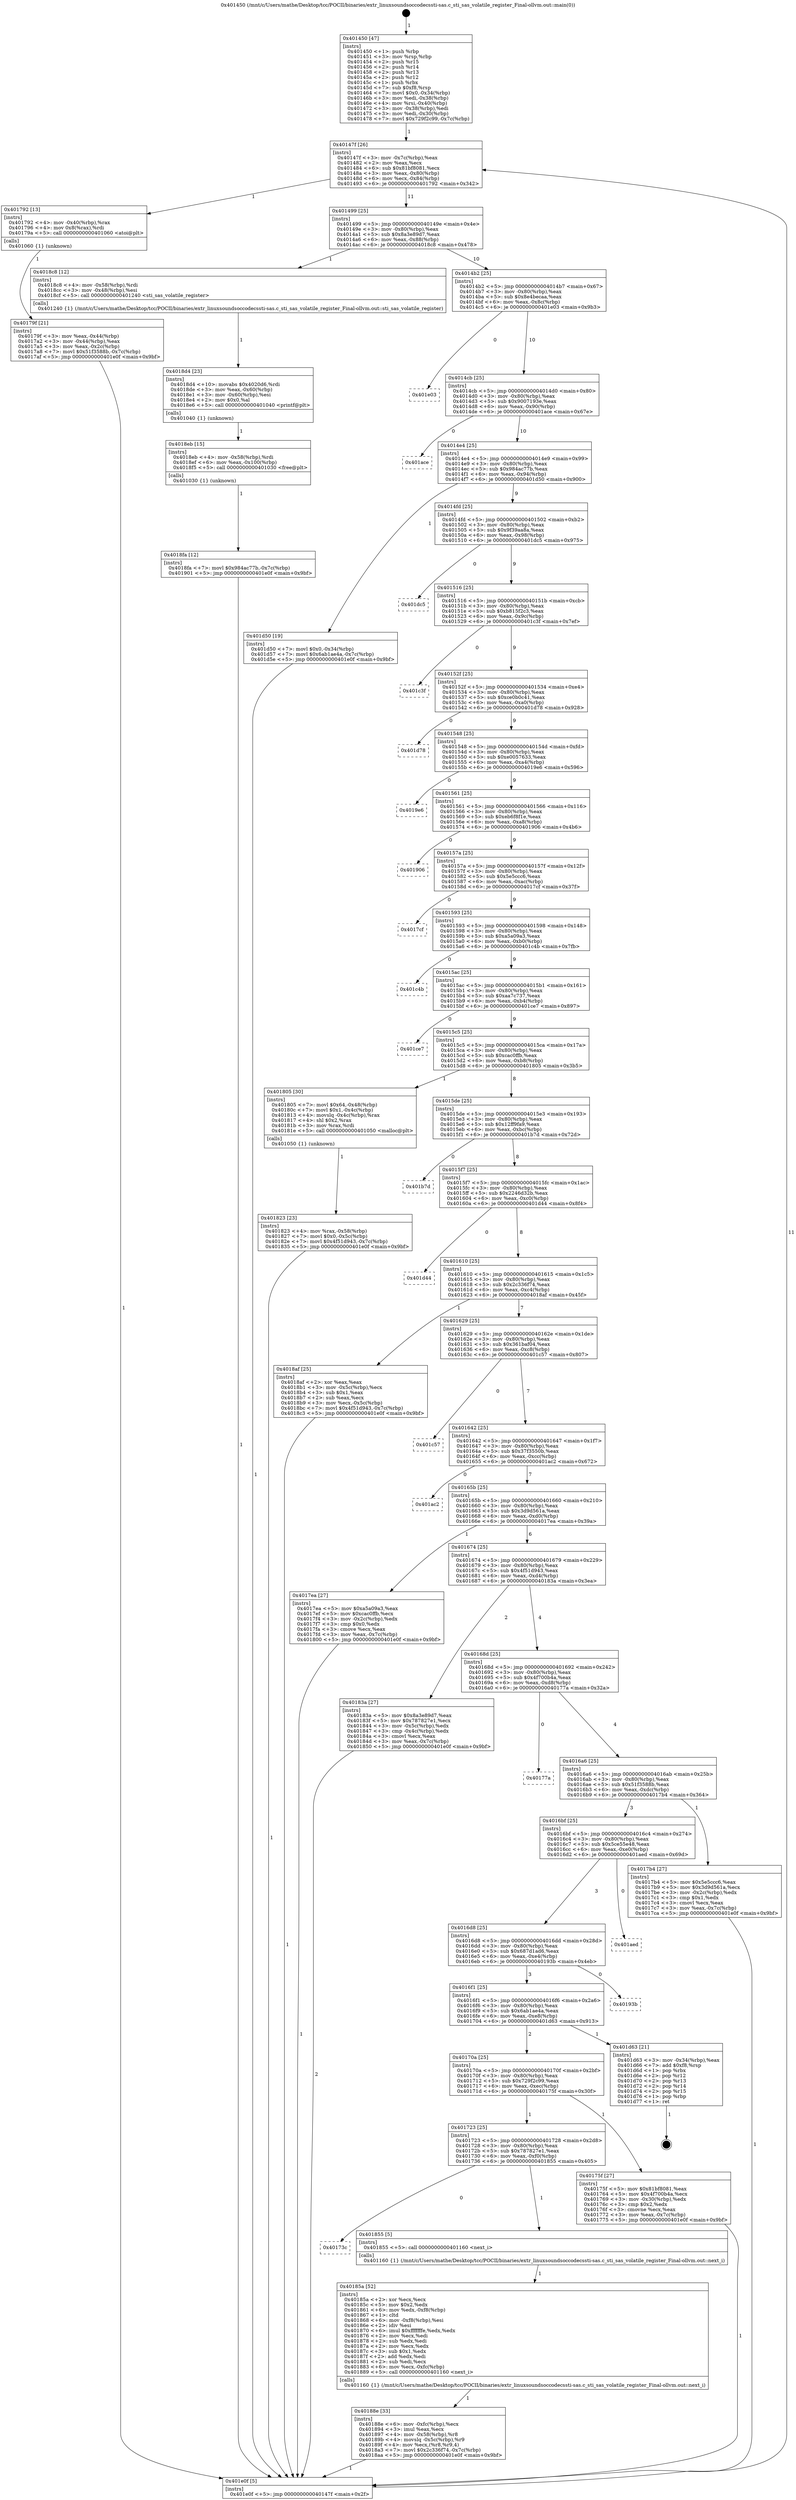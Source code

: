 digraph "0x401450" {
  label = "0x401450 (/mnt/c/Users/mathe/Desktop/tcc/POCII/binaries/extr_linuxsoundsoccodecssti-sas.c_sti_sas_volatile_register_Final-ollvm.out::main(0))"
  labelloc = "t"
  node[shape=record]

  Entry [label="",width=0.3,height=0.3,shape=circle,fillcolor=black,style=filled]
  "0x40147f" [label="{
     0x40147f [26]\l
     | [instrs]\l
     &nbsp;&nbsp;0x40147f \<+3\>: mov -0x7c(%rbp),%eax\l
     &nbsp;&nbsp;0x401482 \<+2\>: mov %eax,%ecx\l
     &nbsp;&nbsp;0x401484 \<+6\>: sub $0x81bf8081,%ecx\l
     &nbsp;&nbsp;0x40148a \<+3\>: mov %eax,-0x80(%rbp)\l
     &nbsp;&nbsp;0x40148d \<+6\>: mov %ecx,-0x84(%rbp)\l
     &nbsp;&nbsp;0x401493 \<+6\>: je 0000000000401792 \<main+0x342\>\l
  }"]
  "0x401792" [label="{
     0x401792 [13]\l
     | [instrs]\l
     &nbsp;&nbsp;0x401792 \<+4\>: mov -0x40(%rbp),%rax\l
     &nbsp;&nbsp;0x401796 \<+4\>: mov 0x8(%rax),%rdi\l
     &nbsp;&nbsp;0x40179a \<+5\>: call 0000000000401060 \<atoi@plt\>\l
     | [calls]\l
     &nbsp;&nbsp;0x401060 \{1\} (unknown)\l
  }"]
  "0x401499" [label="{
     0x401499 [25]\l
     | [instrs]\l
     &nbsp;&nbsp;0x401499 \<+5\>: jmp 000000000040149e \<main+0x4e\>\l
     &nbsp;&nbsp;0x40149e \<+3\>: mov -0x80(%rbp),%eax\l
     &nbsp;&nbsp;0x4014a1 \<+5\>: sub $0x8a3e89d7,%eax\l
     &nbsp;&nbsp;0x4014a6 \<+6\>: mov %eax,-0x88(%rbp)\l
     &nbsp;&nbsp;0x4014ac \<+6\>: je 00000000004018c8 \<main+0x478\>\l
  }"]
  Exit [label="",width=0.3,height=0.3,shape=circle,fillcolor=black,style=filled,peripheries=2]
  "0x4018c8" [label="{
     0x4018c8 [12]\l
     | [instrs]\l
     &nbsp;&nbsp;0x4018c8 \<+4\>: mov -0x58(%rbp),%rdi\l
     &nbsp;&nbsp;0x4018cc \<+3\>: mov -0x48(%rbp),%esi\l
     &nbsp;&nbsp;0x4018cf \<+5\>: call 0000000000401240 \<sti_sas_volatile_register\>\l
     | [calls]\l
     &nbsp;&nbsp;0x401240 \{1\} (/mnt/c/Users/mathe/Desktop/tcc/POCII/binaries/extr_linuxsoundsoccodecssti-sas.c_sti_sas_volatile_register_Final-ollvm.out::sti_sas_volatile_register)\l
  }"]
  "0x4014b2" [label="{
     0x4014b2 [25]\l
     | [instrs]\l
     &nbsp;&nbsp;0x4014b2 \<+5\>: jmp 00000000004014b7 \<main+0x67\>\l
     &nbsp;&nbsp;0x4014b7 \<+3\>: mov -0x80(%rbp),%eax\l
     &nbsp;&nbsp;0x4014ba \<+5\>: sub $0x8e4becaa,%eax\l
     &nbsp;&nbsp;0x4014bf \<+6\>: mov %eax,-0x8c(%rbp)\l
     &nbsp;&nbsp;0x4014c5 \<+6\>: je 0000000000401e03 \<main+0x9b3\>\l
  }"]
  "0x4018fa" [label="{
     0x4018fa [12]\l
     | [instrs]\l
     &nbsp;&nbsp;0x4018fa \<+7\>: movl $0x984ac77b,-0x7c(%rbp)\l
     &nbsp;&nbsp;0x401901 \<+5\>: jmp 0000000000401e0f \<main+0x9bf\>\l
  }"]
  "0x401e03" [label="{
     0x401e03\l
  }", style=dashed]
  "0x4014cb" [label="{
     0x4014cb [25]\l
     | [instrs]\l
     &nbsp;&nbsp;0x4014cb \<+5\>: jmp 00000000004014d0 \<main+0x80\>\l
     &nbsp;&nbsp;0x4014d0 \<+3\>: mov -0x80(%rbp),%eax\l
     &nbsp;&nbsp;0x4014d3 \<+5\>: sub $0x9007193e,%eax\l
     &nbsp;&nbsp;0x4014d8 \<+6\>: mov %eax,-0x90(%rbp)\l
     &nbsp;&nbsp;0x4014de \<+6\>: je 0000000000401ace \<main+0x67e\>\l
  }"]
  "0x4018eb" [label="{
     0x4018eb [15]\l
     | [instrs]\l
     &nbsp;&nbsp;0x4018eb \<+4\>: mov -0x58(%rbp),%rdi\l
     &nbsp;&nbsp;0x4018ef \<+6\>: mov %eax,-0x100(%rbp)\l
     &nbsp;&nbsp;0x4018f5 \<+5\>: call 0000000000401030 \<free@plt\>\l
     | [calls]\l
     &nbsp;&nbsp;0x401030 \{1\} (unknown)\l
  }"]
  "0x401ace" [label="{
     0x401ace\l
  }", style=dashed]
  "0x4014e4" [label="{
     0x4014e4 [25]\l
     | [instrs]\l
     &nbsp;&nbsp;0x4014e4 \<+5\>: jmp 00000000004014e9 \<main+0x99\>\l
     &nbsp;&nbsp;0x4014e9 \<+3\>: mov -0x80(%rbp),%eax\l
     &nbsp;&nbsp;0x4014ec \<+5\>: sub $0x984ac77b,%eax\l
     &nbsp;&nbsp;0x4014f1 \<+6\>: mov %eax,-0x94(%rbp)\l
     &nbsp;&nbsp;0x4014f7 \<+6\>: je 0000000000401d50 \<main+0x900\>\l
  }"]
  "0x4018d4" [label="{
     0x4018d4 [23]\l
     | [instrs]\l
     &nbsp;&nbsp;0x4018d4 \<+10\>: movabs $0x4020d6,%rdi\l
     &nbsp;&nbsp;0x4018de \<+3\>: mov %eax,-0x60(%rbp)\l
     &nbsp;&nbsp;0x4018e1 \<+3\>: mov -0x60(%rbp),%esi\l
     &nbsp;&nbsp;0x4018e4 \<+2\>: mov $0x0,%al\l
     &nbsp;&nbsp;0x4018e6 \<+5\>: call 0000000000401040 \<printf@plt\>\l
     | [calls]\l
     &nbsp;&nbsp;0x401040 \{1\} (unknown)\l
  }"]
  "0x401d50" [label="{
     0x401d50 [19]\l
     | [instrs]\l
     &nbsp;&nbsp;0x401d50 \<+7\>: movl $0x0,-0x34(%rbp)\l
     &nbsp;&nbsp;0x401d57 \<+7\>: movl $0x6ab1ae4a,-0x7c(%rbp)\l
     &nbsp;&nbsp;0x401d5e \<+5\>: jmp 0000000000401e0f \<main+0x9bf\>\l
  }"]
  "0x4014fd" [label="{
     0x4014fd [25]\l
     | [instrs]\l
     &nbsp;&nbsp;0x4014fd \<+5\>: jmp 0000000000401502 \<main+0xb2\>\l
     &nbsp;&nbsp;0x401502 \<+3\>: mov -0x80(%rbp),%eax\l
     &nbsp;&nbsp;0x401505 \<+5\>: sub $0x9f39aa8a,%eax\l
     &nbsp;&nbsp;0x40150a \<+6\>: mov %eax,-0x98(%rbp)\l
     &nbsp;&nbsp;0x401510 \<+6\>: je 0000000000401dc5 \<main+0x975\>\l
  }"]
  "0x40188e" [label="{
     0x40188e [33]\l
     | [instrs]\l
     &nbsp;&nbsp;0x40188e \<+6\>: mov -0xfc(%rbp),%ecx\l
     &nbsp;&nbsp;0x401894 \<+3\>: imul %eax,%ecx\l
     &nbsp;&nbsp;0x401897 \<+4\>: mov -0x58(%rbp),%r8\l
     &nbsp;&nbsp;0x40189b \<+4\>: movslq -0x5c(%rbp),%r9\l
     &nbsp;&nbsp;0x40189f \<+4\>: mov %ecx,(%r8,%r9,4)\l
     &nbsp;&nbsp;0x4018a3 \<+7\>: movl $0x2c336f74,-0x7c(%rbp)\l
     &nbsp;&nbsp;0x4018aa \<+5\>: jmp 0000000000401e0f \<main+0x9bf\>\l
  }"]
  "0x401dc5" [label="{
     0x401dc5\l
  }", style=dashed]
  "0x401516" [label="{
     0x401516 [25]\l
     | [instrs]\l
     &nbsp;&nbsp;0x401516 \<+5\>: jmp 000000000040151b \<main+0xcb\>\l
     &nbsp;&nbsp;0x40151b \<+3\>: mov -0x80(%rbp),%eax\l
     &nbsp;&nbsp;0x40151e \<+5\>: sub $0xb815f2c3,%eax\l
     &nbsp;&nbsp;0x401523 \<+6\>: mov %eax,-0x9c(%rbp)\l
     &nbsp;&nbsp;0x401529 \<+6\>: je 0000000000401c3f \<main+0x7ef\>\l
  }"]
  "0x40185a" [label="{
     0x40185a [52]\l
     | [instrs]\l
     &nbsp;&nbsp;0x40185a \<+2\>: xor %ecx,%ecx\l
     &nbsp;&nbsp;0x40185c \<+5\>: mov $0x2,%edx\l
     &nbsp;&nbsp;0x401861 \<+6\>: mov %edx,-0xf8(%rbp)\l
     &nbsp;&nbsp;0x401867 \<+1\>: cltd\l
     &nbsp;&nbsp;0x401868 \<+6\>: mov -0xf8(%rbp),%esi\l
     &nbsp;&nbsp;0x40186e \<+2\>: idiv %esi\l
     &nbsp;&nbsp;0x401870 \<+6\>: imul $0xfffffffe,%edx,%edx\l
     &nbsp;&nbsp;0x401876 \<+2\>: mov %ecx,%edi\l
     &nbsp;&nbsp;0x401878 \<+2\>: sub %edx,%edi\l
     &nbsp;&nbsp;0x40187a \<+2\>: mov %ecx,%edx\l
     &nbsp;&nbsp;0x40187c \<+3\>: sub $0x1,%edx\l
     &nbsp;&nbsp;0x40187f \<+2\>: add %edx,%edi\l
     &nbsp;&nbsp;0x401881 \<+2\>: sub %edi,%ecx\l
     &nbsp;&nbsp;0x401883 \<+6\>: mov %ecx,-0xfc(%rbp)\l
     &nbsp;&nbsp;0x401889 \<+5\>: call 0000000000401160 \<next_i\>\l
     | [calls]\l
     &nbsp;&nbsp;0x401160 \{1\} (/mnt/c/Users/mathe/Desktop/tcc/POCII/binaries/extr_linuxsoundsoccodecssti-sas.c_sti_sas_volatile_register_Final-ollvm.out::next_i)\l
  }"]
  "0x401c3f" [label="{
     0x401c3f\l
  }", style=dashed]
  "0x40152f" [label="{
     0x40152f [25]\l
     | [instrs]\l
     &nbsp;&nbsp;0x40152f \<+5\>: jmp 0000000000401534 \<main+0xe4\>\l
     &nbsp;&nbsp;0x401534 \<+3\>: mov -0x80(%rbp),%eax\l
     &nbsp;&nbsp;0x401537 \<+5\>: sub $0xce0b0c41,%eax\l
     &nbsp;&nbsp;0x40153c \<+6\>: mov %eax,-0xa0(%rbp)\l
     &nbsp;&nbsp;0x401542 \<+6\>: je 0000000000401d78 \<main+0x928\>\l
  }"]
  "0x40173c" [label="{
     0x40173c\l
  }", style=dashed]
  "0x401d78" [label="{
     0x401d78\l
  }", style=dashed]
  "0x401548" [label="{
     0x401548 [25]\l
     | [instrs]\l
     &nbsp;&nbsp;0x401548 \<+5\>: jmp 000000000040154d \<main+0xfd\>\l
     &nbsp;&nbsp;0x40154d \<+3\>: mov -0x80(%rbp),%eax\l
     &nbsp;&nbsp;0x401550 \<+5\>: sub $0xe0057633,%eax\l
     &nbsp;&nbsp;0x401555 \<+6\>: mov %eax,-0xa4(%rbp)\l
     &nbsp;&nbsp;0x40155b \<+6\>: je 00000000004019e6 \<main+0x596\>\l
  }"]
  "0x401855" [label="{
     0x401855 [5]\l
     | [instrs]\l
     &nbsp;&nbsp;0x401855 \<+5\>: call 0000000000401160 \<next_i\>\l
     | [calls]\l
     &nbsp;&nbsp;0x401160 \{1\} (/mnt/c/Users/mathe/Desktop/tcc/POCII/binaries/extr_linuxsoundsoccodecssti-sas.c_sti_sas_volatile_register_Final-ollvm.out::next_i)\l
  }"]
  "0x4019e6" [label="{
     0x4019e6\l
  }", style=dashed]
  "0x401561" [label="{
     0x401561 [25]\l
     | [instrs]\l
     &nbsp;&nbsp;0x401561 \<+5\>: jmp 0000000000401566 \<main+0x116\>\l
     &nbsp;&nbsp;0x401566 \<+3\>: mov -0x80(%rbp),%eax\l
     &nbsp;&nbsp;0x401569 \<+5\>: sub $0xeb6f8f1e,%eax\l
     &nbsp;&nbsp;0x40156e \<+6\>: mov %eax,-0xa8(%rbp)\l
     &nbsp;&nbsp;0x401574 \<+6\>: je 0000000000401906 \<main+0x4b6\>\l
  }"]
  "0x401823" [label="{
     0x401823 [23]\l
     | [instrs]\l
     &nbsp;&nbsp;0x401823 \<+4\>: mov %rax,-0x58(%rbp)\l
     &nbsp;&nbsp;0x401827 \<+7\>: movl $0x0,-0x5c(%rbp)\l
     &nbsp;&nbsp;0x40182e \<+7\>: movl $0x4f51d943,-0x7c(%rbp)\l
     &nbsp;&nbsp;0x401835 \<+5\>: jmp 0000000000401e0f \<main+0x9bf\>\l
  }"]
  "0x401906" [label="{
     0x401906\l
  }", style=dashed]
  "0x40157a" [label="{
     0x40157a [25]\l
     | [instrs]\l
     &nbsp;&nbsp;0x40157a \<+5\>: jmp 000000000040157f \<main+0x12f\>\l
     &nbsp;&nbsp;0x40157f \<+3\>: mov -0x80(%rbp),%eax\l
     &nbsp;&nbsp;0x401582 \<+5\>: sub $0x5e5ccc6,%eax\l
     &nbsp;&nbsp;0x401587 \<+6\>: mov %eax,-0xac(%rbp)\l
     &nbsp;&nbsp;0x40158d \<+6\>: je 00000000004017cf \<main+0x37f\>\l
  }"]
  "0x40179f" [label="{
     0x40179f [21]\l
     | [instrs]\l
     &nbsp;&nbsp;0x40179f \<+3\>: mov %eax,-0x44(%rbp)\l
     &nbsp;&nbsp;0x4017a2 \<+3\>: mov -0x44(%rbp),%eax\l
     &nbsp;&nbsp;0x4017a5 \<+3\>: mov %eax,-0x2c(%rbp)\l
     &nbsp;&nbsp;0x4017a8 \<+7\>: movl $0x51f3588b,-0x7c(%rbp)\l
     &nbsp;&nbsp;0x4017af \<+5\>: jmp 0000000000401e0f \<main+0x9bf\>\l
  }"]
  "0x4017cf" [label="{
     0x4017cf\l
  }", style=dashed]
  "0x401593" [label="{
     0x401593 [25]\l
     | [instrs]\l
     &nbsp;&nbsp;0x401593 \<+5\>: jmp 0000000000401598 \<main+0x148\>\l
     &nbsp;&nbsp;0x401598 \<+3\>: mov -0x80(%rbp),%eax\l
     &nbsp;&nbsp;0x40159b \<+5\>: sub $0xa5a09a3,%eax\l
     &nbsp;&nbsp;0x4015a0 \<+6\>: mov %eax,-0xb0(%rbp)\l
     &nbsp;&nbsp;0x4015a6 \<+6\>: je 0000000000401c4b \<main+0x7fb\>\l
  }"]
  "0x401450" [label="{
     0x401450 [47]\l
     | [instrs]\l
     &nbsp;&nbsp;0x401450 \<+1\>: push %rbp\l
     &nbsp;&nbsp;0x401451 \<+3\>: mov %rsp,%rbp\l
     &nbsp;&nbsp;0x401454 \<+2\>: push %r15\l
     &nbsp;&nbsp;0x401456 \<+2\>: push %r14\l
     &nbsp;&nbsp;0x401458 \<+2\>: push %r13\l
     &nbsp;&nbsp;0x40145a \<+2\>: push %r12\l
     &nbsp;&nbsp;0x40145c \<+1\>: push %rbx\l
     &nbsp;&nbsp;0x40145d \<+7\>: sub $0xf8,%rsp\l
     &nbsp;&nbsp;0x401464 \<+7\>: movl $0x0,-0x34(%rbp)\l
     &nbsp;&nbsp;0x40146b \<+3\>: mov %edi,-0x38(%rbp)\l
     &nbsp;&nbsp;0x40146e \<+4\>: mov %rsi,-0x40(%rbp)\l
     &nbsp;&nbsp;0x401472 \<+3\>: mov -0x38(%rbp),%edi\l
     &nbsp;&nbsp;0x401475 \<+3\>: mov %edi,-0x30(%rbp)\l
     &nbsp;&nbsp;0x401478 \<+7\>: movl $0x729f2c99,-0x7c(%rbp)\l
  }"]
  "0x401c4b" [label="{
     0x401c4b\l
  }", style=dashed]
  "0x4015ac" [label="{
     0x4015ac [25]\l
     | [instrs]\l
     &nbsp;&nbsp;0x4015ac \<+5\>: jmp 00000000004015b1 \<main+0x161\>\l
     &nbsp;&nbsp;0x4015b1 \<+3\>: mov -0x80(%rbp),%eax\l
     &nbsp;&nbsp;0x4015b4 \<+5\>: sub $0xaa7c737,%eax\l
     &nbsp;&nbsp;0x4015b9 \<+6\>: mov %eax,-0xb4(%rbp)\l
     &nbsp;&nbsp;0x4015bf \<+6\>: je 0000000000401ce7 \<main+0x897\>\l
  }"]
  "0x401e0f" [label="{
     0x401e0f [5]\l
     | [instrs]\l
     &nbsp;&nbsp;0x401e0f \<+5\>: jmp 000000000040147f \<main+0x2f\>\l
  }"]
  "0x401ce7" [label="{
     0x401ce7\l
  }", style=dashed]
  "0x4015c5" [label="{
     0x4015c5 [25]\l
     | [instrs]\l
     &nbsp;&nbsp;0x4015c5 \<+5\>: jmp 00000000004015ca \<main+0x17a\>\l
     &nbsp;&nbsp;0x4015ca \<+3\>: mov -0x80(%rbp),%eax\l
     &nbsp;&nbsp;0x4015cd \<+5\>: sub $0xcac0ffb,%eax\l
     &nbsp;&nbsp;0x4015d2 \<+6\>: mov %eax,-0xb8(%rbp)\l
     &nbsp;&nbsp;0x4015d8 \<+6\>: je 0000000000401805 \<main+0x3b5\>\l
  }"]
  "0x401723" [label="{
     0x401723 [25]\l
     | [instrs]\l
     &nbsp;&nbsp;0x401723 \<+5\>: jmp 0000000000401728 \<main+0x2d8\>\l
     &nbsp;&nbsp;0x401728 \<+3\>: mov -0x80(%rbp),%eax\l
     &nbsp;&nbsp;0x40172b \<+5\>: sub $0x787827e1,%eax\l
     &nbsp;&nbsp;0x401730 \<+6\>: mov %eax,-0xf0(%rbp)\l
     &nbsp;&nbsp;0x401736 \<+6\>: je 0000000000401855 \<main+0x405\>\l
  }"]
  "0x401805" [label="{
     0x401805 [30]\l
     | [instrs]\l
     &nbsp;&nbsp;0x401805 \<+7\>: movl $0x64,-0x48(%rbp)\l
     &nbsp;&nbsp;0x40180c \<+7\>: movl $0x1,-0x4c(%rbp)\l
     &nbsp;&nbsp;0x401813 \<+4\>: movslq -0x4c(%rbp),%rax\l
     &nbsp;&nbsp;0x401817 \<+4\>: shl $0x2,%rax\l
     &nbsp;&nbsp;0x40181b \<+3\>: mov %rax,%rdi\l
     &nbsp;&nbsp;0x40181e \<+5\>: call 0000000000401050 \<malloc@plt\>\l
     | [calls]\l
     &nbsp;&nbsp;0x401050 \{1\} (unknown)\l
  }"]
  "0x4015de" [label="{
     0x4015de [25]\l
     | [instrs]\l
     &nbsp;&nbsp;0x4015de \<+5\>: jmp 00000000004015e3 \<main+0x193\>\l
     &nbsp;&nbsp;0x4015e3 \<+3\>: mov -0x80(%rbp),%eax\l
     &nbsp;&nbsp;0x4015e6 \<+5\>: sub $0x12ff9fa9,%eax\l
     &nbsp;&nbsp;0x4015eb \<+6\>: mov %eax,-0xbc(%rbp)\l
     &nbsp;&nbsp;0x4015f1 \<+6\>: je 0000000000401b7d \<main+0x72d\>\l
  }"]
  "0x40175f" [label="{
     0x40175f [27]\l
     | [instrs]\l
     &nbsp;&nbsp;0x40175f \<+5\>: mov $0x81bf8081,%eax\l
     &nbsp;&nbsp;0x401764 \<+5\>: mov $0x4f700b4a,%ecx\l
     &nbsp;&nbsp;0x401769 \<+3\>: mov -0x30(%rbp),%edx\l
     &nbsp;&nbsp;0x40176c \<+3\>: cmp $0x2,%edx\l
     &nbsp;&nbsp;0x40176f \<+3\>: cmovne %ecx,%eax\l
     &nbsp;&nbsp;0x401772 \<+3\>: mov %eax,-0x7c(%rbp)\l
     &nbsp;&nbsp;0x401775 \<+5\>: jmp 0000000000401e0f \<main+0x9bf\>\l
  }"]
  "0x401b7d" [label="{
     0x401b7d\l
  }", style=dashed]
  "0x4015f7" [label="{
     0x4015f7 [25]\l
     | [instrs]\l
     &nbsp;&nbsp;0x4015f7 \<+5\>: jmp 00000000004015fc \<main+0x1ac\>\l
     &nbsp;&nbsp;0x4015fc \<+3\>: mov -0x80(%rbp),%eax\l
     &nbsp;&nbsp;0x4015ff \<+5\>: sub $0x2246d32b,%eax\l
     &nbsp;&nbsp;0x401604 \<+6\>: mov %eax,-0xc0(%rbp)\l
     &nbsp;&nbsp;0x40160a \<+6\>: je 0000000000401d44 \<main+0x8f4\>\l
  }"]
  "0x40170a" [label="{
     0x40170a [25]\l
     | [instrs]\l
     &nbsp;&nbsp;0x40170a \<+5\>: jmp 000000000040170f \<main+0x2bf\>\l
     &nbsp;&nbsp;0x40170f \<+3\>: mov -0x80(%rbp),%eax\l
     &nbsp;&nbsp;0x401712 \<+5\>: sub $0x729f2c99,%eax\l
     &nbsp;&nbsp;0x401717 \<+6\>: mov %eax,-0xec(%rbp)\l
     &nbsp;&nbsp;0x40171d \<+6\>: je 000000000040175f \<main+0x30f\>\l
  }"]
  "0x401d44" [label="{
     0x401d44\l
  }", style=dashed]
  "0x401610" [label="{
     0x401610 [25]\l
     | [instrs]\l
     &nbsp;&nbsp;0x401610 \<+5\>: jmp 0000000000401615 \<main+0x1c5\>\l
     &nbsp;&nbsp;0x401615 \<+3\>: mov -0x80(%rbp),%eax\l
     &nbsp;&nbsp;0x401618 \<+5\>: sub $0x2c336f74,%eax\l
     &nbsp;&nbsp;0x40161d \<+6\>: mov %eax,-0xc4(%rbp)\l
     &nbsp;&nbsp;0x401623 \<+6\>: je 00000000004018af \<main+0x45f\>\l
  }"]
  "0x401d63" [label="{
     0x401d63 [21]\l
     | [instrs]\l
     &nbsp;&nbsp;0x401d63 \<+3\>: mov -0x34(%rbp),%eax\l
     &nbsp;&nbsp;0x401d66 \<+7\>: add $0xf8,%rsp\l
     &nbsp;&nbsp;0x401d6d \<+1\>: pop %rbx\l
     &nbsp;&nbsp;0x401d6e \<+2\>: pop %r12\l
     &nbsp;&nbsp;0x401d70 \<+2\>: pop %r13\l
     &nbsp;&nbsp;0x401d72 \<+2\>: pop %r14\l
     &nbsp;&nbsp;0x401d74 \<+2\>: pop %r15\l
     &nbsp;&nbsp;0x401d76 \<+1\>: pop %rbp\l
     &nbsp;&nbsp;0x401d77 \<+1\>: ret\l
  }"]
  "0x4018af" [label="{
     0x4018af [25]\l
     | [instrs]\l
     &nbsp;&nbsp;0x4018af \<+2\>: xor %eax,%eax\l
     &nbsp;&nbsp;0x4018b1 \<+3\>: mov -0x5c(%rbp),%ecx\l
     &nbsp;&nbsp;0x4018b4 \<+3\>: sub $0x1,%eax\l
     &nbsp;&nbsp;0x4018b7 \<+2\>: sub %eax,%ecx\l
     &nbsp;&nbsp;0x4018b9 \<+3\>: mov %ecx,-0x5c(%rbp)\l
     &nbsp;&nbsp;0x4018bc \<+7\>: movl $0x4f51d943,-0x7c(%rbp)\l
     &nbsp;&nbsp;0x4018c3 \<+5\>: jmp 0000000000401e0f \<main+0x9bf\>\l
  }"]
  "0x401629" [label="{
     0x401629 [25]\l
     | [instrs]\l
     &nbsp;&nbsp;0x401629 \<+5\>: jmp 000000000040162e \<main+0x1de\>\l
     &nbsp;&nbsp;0x40162e \<+3\>: mov -0x80(%rbp),%eax\l
     &nbsp;&nbsp;0x401631 \<+5\>: sub $0x361baf04,%eax\l
     &nbsp;&nbsp;0x401636 \<+6\>: mov %eax,-0xc8(%rbp)\l
     &nbsp;&nbsp;0x40163c \<+6\>: je 0000000000401c57 \<main+0x807\>\l
  }"]
  "0x4016f1" [label="{
     0x4016f1 [25]\l
     | [instrs]\l
     &nbsp;&nbsp;0x4016f1 \<+5\>: jmp 00000000004016f6 \<main+0x2a6\>\l
     &nbsp;&nbsp;0x4016f6 \<+3\>: mov -0x80(%rbp),%eax\l
     &nbsp;&nbsp;0x4016f9 \<+5\>: sub $0x6ab1ae4a,%eax\l
     &nbsp;&nbsp;0x4016fe \<+6\>: mov %eax,-0xe8(%rbp)\l
     &nbsp;&nbsp;0x401704 \<+6\>: je 0000000000401d63 \<main+0x913\>\l
  }"]
  "0x401c57" [label="{
     0x401c57\l
  }", style=dashed]
  "0x401642" [label="{
     0x401642 [25]\l
     | [instrs]\l
     &nbsp;&nbsp;0x401642 \<+5\>: jmp 0000000000401647 \<main+0x1f7\>\l
     &nbsp;&nbsp;0x401647 \<+3\>: mov -0x80(%rbp),%eax\l
     &nbsp;&nbsp;0x40164a \<+5\>: sub $0x37f3550b,%eax\l
     &nbsp;&nbsp;0x40164f \<+6\>: mov %eax,-0xcc(%rbp)\l
     &nbsp;&nbsp;0x401655 \<+6\>: je 0000000000401ac2 \<main+0x672\>\l
  }"]
  "0x40193b" [label="{
     0x40193b\l
  }", style=dashed]
  "0x401ac2" [label="{
     0x401ac2\l
  }", style=dashed]
  "0x40165b" [label="{
     0x40165b [25]\l
     | [instrs]\l
     &nbsp;&nbsp;0x40165b \<+5\>: jmp 0000000000401660 \<main+0x210\>\l
     &nbsp;&nbsp;0x401660 \<+3\>: mov -0x80(%rbp),%eax\l
     &nbsp;&nbsp;0x401663 \<+5\>: sub $0x3d9d561a,%eax\l
     &nbsp;&nbsp;0x401668 \<+6\>: mov %eax,-0xd0(%rbp)\l
     &nbsp;&nbsp;0x40166e \<+6\>: je 00000000004017ea \<main+0x39a\>\l
  }"]
  "0x4016d8" [label="{
     0x4016d8 [25]\l
     | [instrs]\l
     &nbsp;&nbsp;0x4016d8 \<+5\>: jmp 00000000004016dd \<main+0x28d\>\l
     &nbsp;&nbsp;0x4016dd \<+3\>: mov -0x80(%rbp),%eax\l
     &nbsp;&nbsp;0x4016e0 \<+5\>: sub $0x687d1ad6,%eax\l
     &nbsp;&nbsp;0x4016e5 \<+6\>: mov %eax,-0xe4(%rbp)\l
     &nbsp;&nbsp;0x4016eb \<+6\>: je 000000000040193b \<main+0x4eb\>\l
  }"]
  "0x4017ea" [label="{
     0x4017ea [27]\l
     | [instrs]\l
     &nbsp;&nbsp;0x4017ea \<+5\>: mov $0xa5a09a3,%eax\l
     &nbsp;&nbsp;0x4017ef \<+5\>: mov $0xcac0ffb,%ecx\l
     &nbsp;&nbsp;0x4017f4 \<+3\>: mov -0x2c(%rbp),%edx\l
     &nbsp;&nbsp;0x4017f7 \<+3\>: cmp $0x0,%edx\l
     &nbsp;&nbsp;0x4017fa \<+3\>: cmove %ecx,%eax\l
     &nbsp;&nbsp;0x4017fd \<+3\>: mov %eax,-0x7c(%rbp)\l
     &nbsp;&nbsp;0x401800 \<+5\>: jmp 0000000000401e0f \<main+0x9bf\>\l
  }"]
  "0x401674" [label="{
     0x401674 [25]\l
     | [instrs]\l
     &nbsp;&nbsp;0x401674 \<+5\>: jmp 0000000000401679 \<main+0x229\>\l
     &nbsp;&nbsp;0x401679 \<+3\>: mov -0x80(%rbp),%eax\l
     &nbsp;&nbsp;0x40167c \<+5\>: sub $0x4f51d943,%eax\l
     &nbsp;&nbsp;0x401681 \<+6\>: mov %eax,-0xd4(%rbp)\l
     &nbsp;&nbsp;0x401687 \<+6\>: je 000000000040183a \<main+0x3ea\>\l
  }"]
  "0x401aed" [label="{
     0x401aed\l
  }", style=dashed]
  "0x40183a" [label="{
     0x40183a [27]\l
     | [instrs]\l
     &nbsp;&nbsp;0x40183a \<+5\>: mov $0x8a3e89d7,%eax\l
     &nbsp;&nbsp;0x40183f \<+5\>: mov $0x787827e1,%ecx\l
     &nbsp;&nbsp;0x401844 \<+3\>: mov -0x5c(%rbp),%edx\l
     &nbsp;&nbsp;0x401847 \<+3\>: cmp -0x4c(%rbp),%edx\l
     &nbsp;&nbsp;0x40184a \<+3\>: cmovl %ecx,%eax\l
     &nbsp;&nbsp;0x40184d \<+3\>: mov %eax,-0x7c(%rbp)\l
     &nbsp;&nbsp;0x401850 \<+5\>: jmp 0000000000401e0f \<main+0x9bf\>\l
  }"]
  "0x40168d" [label="{
     0x40168d [25]\l
     | [instrs]\l
     &nbsp;&nbsp;0x40168d \<+5\>: jmp 0000000000401692 \<main+0x242\>\l
     &nbsp;&nbsp;0x401692 \<+3\>: mov -0x80(%rbp),%eax\l
     &nbsp;&nbsp;0x401695 \<+5\>: sub $0x4f700b4a,%eax\l
     &nbsp;&nbsp;0x40169a \<+6\>: mov %eax,-0xd8(%rbp)\l
     &nbsp;&nbsp;0x4016a0 \<+6\>: je 000000000040177a \<main+0x32a\>\l
  }"]
  "0x4016bf" [label="{
     0x4016bf [25]\l
     | [instrs]\l
     &nbsp;&nbsp;0x4016bf \<+5\>: jmp 00000000004016c4 \<main+0x274\>\l
     &nbsp;&nbsp;0x4016c4 \<+3\>: mov -0x80(%rbp),%eax\l
     &nbsp;&nbsp;0x4016c7 \<+5\>: sub $0x5ce55e48,%eax\l
     &nbsp;&nbsp;0x4016cc \<+6\>: mov %eax,-0xe0(%rbp)\l
     &nbsp;&nbsp;0x4016d2 \<+6\>: je 0000000000401aed \<main+0x69d\>\l
  }"]
  "0x40177a" [label="{
     0x40177a\l
  }", style=dashed]
  "0x4016a6" [label="{
     0x4016a6 [25]\l
     | [instrs]\l
     &nbsp;&nbsp;0x4016a6 \<+5\>: jmp 00000000004016ab \<main+0x25b\>\l
     &nbsp;&nbsp;0x4016ab \<+3\>: mov -0x80(%rbp),%eax\l
     &nbsp;&nbsp;0x4016ae \<+5\>: sub $0x51f3588b,%eax\l
     &nbsp;&nbsp;0x4016b3 \<+6\>: mov %eax,-0xdc(%rbp)\l
     &nbsp;&nbsp;0x4016b9 \<+6\>: je 00000000004017b4 \<main+0x364\>\l
  }"]
  "0x4017b4" [label="{
     0x4017b4 [27]\l
     | [instrs]\l
     &nbsp;&nbsp;0x4017b4 \<+5\>: mov $0x5e5ccc6,%eax\l
     &nbsp;&nbsp;0x4017b9 \<+5\>: mov $0x3d9d561a,%ecx\l
     &nbsp;&nbsp;0x4017be \<+3\>: mov -0x2c(%rbp),%edx\l
     &nbsp;&nbsp;0x4017c1 \<+3\>: cmp $0x1,%edx\l
     &nbsp;&nbsp;0x4017c4 \<+3\>: cmovl %ecx,%eax\l
     &nbsp;&nbsp;0x4017c7 \<+3\>: mov %eax,-0x7c(%rbp)\l
     &nbsp;&nbsp;0x4017ca \<+5\>: jmp 0000000000401e0f \<main+0x9bf\>\l
  }"]
  Entry -> "0x401450" [label=" 1"]
  "0x40147f" -> "0x401792" [label=" 1"]
  "0x40147f" -> "0x401499" [label=" 11"]
  "0x401d63" -> Exit [label=" 1"]
  "0x401499" -> "0x4018c8" [label=" 1"]
  "0x401499" -> "0x4014b2" [label=" 10"]
  "0x401d50" -> "0x401e0f" [label=" 1"]
  "0x4014b2" -> "0x401e03" [label=" 0"]
  "0x4014b2" -> "0x4014cb" [label=" 10"]
  "0x4018fa" -> "0x401e0f" [label=" 1"]
  "0x4014cb" -> "0x401ace" [label=" 0"]
  "0x4014cb" -> "0x4014e4" [label=" 10"]
  "0x4018eb" -> "0x4018fa" [label=" 1"]
  "0x4014e4" -> "0x401d50" [label=" 1"]
  "0x4014e4" -> "0x4014fd" [label=" 9"]
  "0x4018d4" -> "0x4018eb" [label=" 1"]
  "0x4014fd" -> "0x401dc5" [label=" 0"]
  "0x4014fd" -> "0x401516" [label=" 9"]
  "0x4018c8" -> "0x4018d4" [label=" 1"]
  "0x401516" -> "0x401c3f" [label=" 0"]
  "0x401516" -> "0x40152f" [label=" 9"]
  "0x4018af" -> "0x401e0f" [label=" 1"]
  "0x40152f" -> "0x401d78" [label=" 0"]
  "0x40152f" -> "0x401548" [label=" 9"]
  "0x40188e" -> "0x401e0f" [label=" 1"]
  "0x401548" -> "0x4019e6" [label=" 0"]
  "0x401548" -> "0x401561" [label=" 9"]
  "0x40185a" -> "0x40188e" [label=" 1"]
  "0x401561" -> "0x401906" [label=" 0"]
  "0x401561" -> "0x40157a" [label=" 9"]
  "0x401723" -> "0x40173c" [label=" 0"]
  "0x40157a" -> "0x4017cf" [label=" 0"]
  "0x40157a" -> "0x401593" [label=" 9"]
  "0x401723" -> "0x401855" [label=" 1"]
  "0x401593" -> "0x401c4b" [label=" 0"]
  "0x401593" -> "0x4015ac" [label=" 9"]
  "0x401855" -> "0x40185a" [label=" 1"]
  "0x4015ac" -> "0x401ce7" [label=" 0"]
  "0x4015ac" -> "0x4015c5" [label=" 9"]
  "0x40183a" -> "0x401e0f" [label=" 2"]
  "0x4015c5" -> "0x401805" [label=" 1"]
  "0x4015c5" -> "0x4015de" [label=" 8"]
  "0x401823" -> "0x401e0f" [label=" 1"]
  "0x4015de" -> "0x401b7d" [label=" 0"]
  "0x4015de" -> "0x4015f7" [label=" 8"]
  "0x401805" -> "0x401823" [label=" 1"]
  "0x4015f7" -> "0x401d44" [label=" 0"]
  "0x4015f7" -> "0x401610" [label=" 8"]
  "0x4017b4" -> "0x401e0f" [label=" 1"]
  "0x401610" -> "0x4018af" [label=" 1"]
  "0x401610" -> "0x401629" [label=" 7"]
  "0x40179f" -> "0x401e0f" [label=" 1"]
  "0x401629" -> "0x401c57" [label=" 0"]
  "0x401629" -> "0x401642" [label=" 7"]
  "0x401e0f" -> "0x40147f" [label=" 11"]
  "0x401642" -> "0x401ac2" [label=" 0"]
  "0x401642" -> "0x40165b" [label=" 7"]
  "0x401450" -> "0x40147f" [label=" 1"]
  "0x40165b" -> "0x4017ea" [label=" 1"]
  "0x40165b" -> "0x401674" [label=" 6"]
  "0x40170a" -> "0x401723" [label=" 1"]
  "0x401674" -> "0x40183a" [label=" 2"]
  "0x401674" -> "0x40168d" [label=" 4"]
  "0x40170a" -> "0x40175f" [label=" 1"]
  "0x40168d" -> "0x40177a" [label=" 0"]
  "0x40168d" -> "0x4016a6" [label=" 4"]
  "0x4016f1" -> "0x40170a" [label=" 2"]
  "0x4016a6" -> "0x4017b4" [label=" 1"]
  "0x4016a6" -> "0x4016bf" [label=" 3"]
  "0x4017ea" -> "0x401e0f" [label=" 1"]
  "0x4016bf" -> "0x401aed" [label=" 0"]
  "0x4016bf" -> "0x4016d8" [label=" 3"]
  "0x40175f" -> "0x401e0f" [label=" 1"]
  "0x4016d8" -> "0x40193b" [label=" 0"]
  "0x4016d8" -> "0x4016f1" [label=" 3"]
  "0x401792" -> "0x40179f" [label=" 1"]
  "0x4016f1" -> "0x401d63" [label=" 1"]
}
